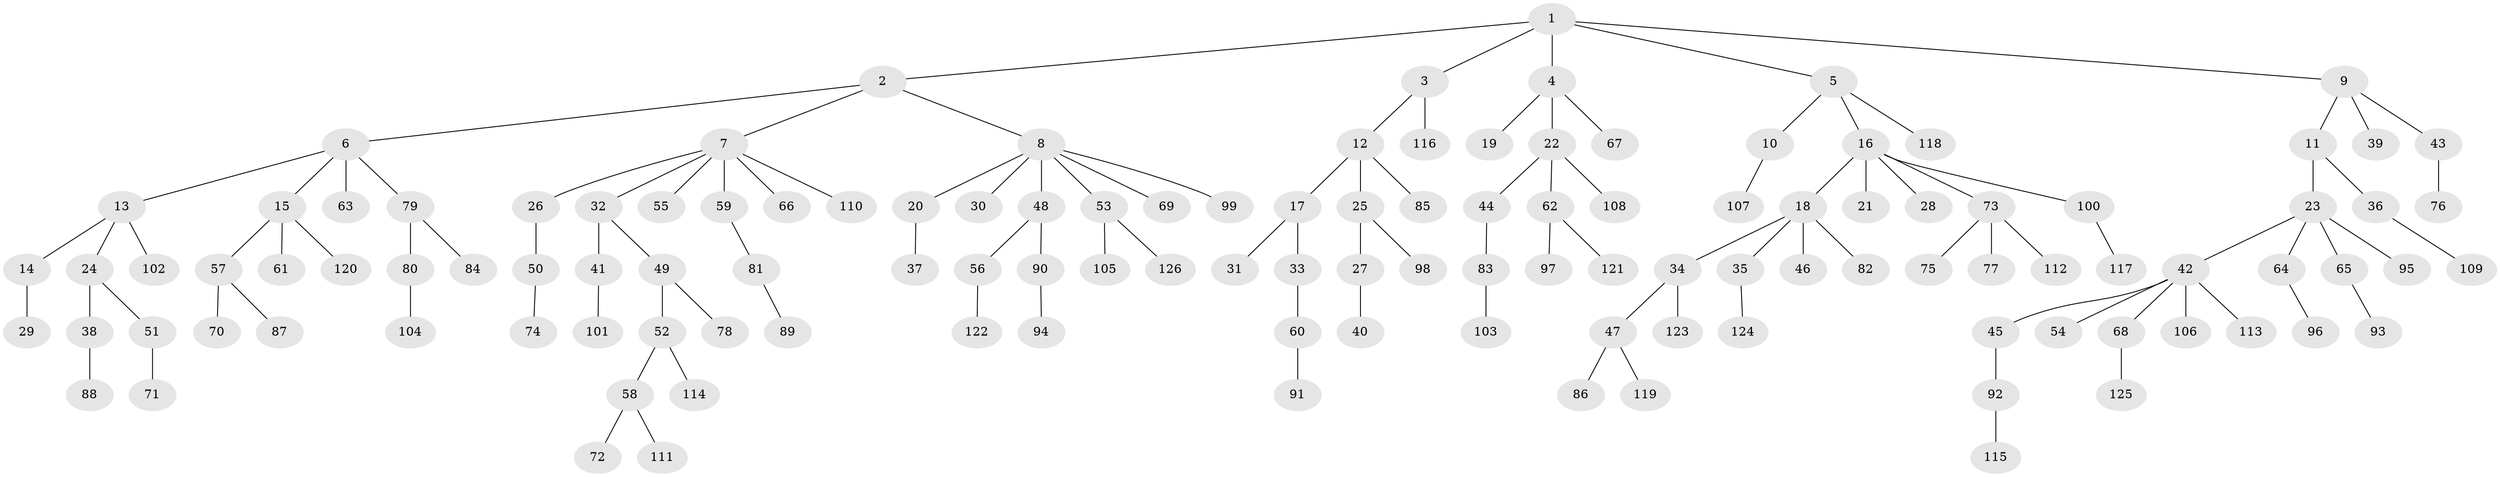 // coarse degree distribution, {5: 0.033707865168539325, 4: 0.06741573033707865, 7: 0.011235955056179775, 2: 0.1797752808988764, 1: 0.5280898876404494, 3: 0.16853932584269662, 6: 0.011235955056179775}
// Generated by graph-tools (version 1.1) at 2025/37/03/04/25 23:37:27]
// undirected, 126 vertices, 125 edges
graph export_dot {
  node [color=gray90,style=filled];
  1;
  2;
  3;
  4;
  5;
  6;
  7;
  8;
  9;
  10;
  11;
  12;
  13;
  14;
  15;
  16;
  17;
  18;
  19;
  20;
  21;
  22;
  23;
  24;
  25;
  26;
  27;
  28;
  29;
  30;
  31;
  32;
  33;
  34;
  35;
  36;
  37;
  38;
  39;
  40;
  41;
  42;
  43;
  44;
  45;
  46;
  47;
  48;
  49;
  50;
  51;
  52;
  53;
  54;
  55;
  56;
  57;
  58;
  59;
  60;
  61;
  62;
  63;
  64;
  65;
  66;
  67;
  68;
  69;
  70;
  71;
  72;
  73;
  74;
  75;
  76;
  77;
  78;
  79;
  80;
  81;
  82;
  83;
  84;
  85;
  86;
  87;
  88;
  89;
  90;
  91;
  92;
  93;
  94;
  95;
  96;
  97;
  98;
  99;
  100;
  101;
  102;
  103;
  104;
  105;
  106;
  107;
  108;
  109;
  110;
  111;
  112;
  113;
  114;
  115;
  116;
  117;
  118;
  119;
  120;
  121;
  122;
  123;
  124;
  125;
  126;
  1 -- 2;
  1 -- 3;
  1 -- 4;
  1 -- 5;
  1 -- 9;
  2 -- 6;
  2 -- 7;
  2 -- 8;
  3 -- 12;
  3 -- 116;
  4 -- 19;
  4 -- 22;
  4 -- 67;
  5 -- 10;
  5 -- 16;
  5 -- 118;
  6 -- 13;
  6 -- 15;
  6 -- 63;
  6 -- 79;
  7 -- 26;
  7 -- 32;
  7 -- 55;
  7 -- 59;
  7 -- 66;
  7 -- 110;
  8 -- 20;
  8 -- 30;
  8 -- 48;
  8 -- 53;
  8 -- 69;
  8 -- 99;
  9 -- 11;
  9 -- 39;
  9 -- 43;
  10 -- 107;
  11 -- 23;
  11 -- 36;
  12 -- 17;
  12 -- 25;
  12 -- 85;
  13 -- 14;
  13 -- 24;
  13 -- 102;
  14 -- 29;
  15 -- 57;
  15 -- 61;
  15 -- 120;
  16 -- 18;
  16 -- 21;
  16 -- 28;
  16 -- 73;
  16 -- 100;
  17 -- 31;
  17 -- 33;
  18 -- 34;
  18 -- 35;
  18 -- 46;
  18 -- 82;
  20 -- 37;
  22 -- 44;
  22 -- 62;
  22 -- 108;
  23 -- 42;
  23 -- 64;
  23 -- 65;
  23 -- 95;
  24 -- 38;
  24 -- 51;
  25 -- 27;
  25 -- 98;
  26 -- 50;
  27 -- 40;
  32 -- 41;
  32 -- 49;
  33 -- 60;
  34 -- 47;
  34 -- 123;
  35 -- 124;
  36 -- 109;
  38 -- 88;
  41 -- 101;
  42 -- 45;
  42 -- 54;
  42 -- 68;
  42 -- 106;
  42 -- 113;
  43 -- 76;
  44 -- 83;
  45 -- 92;
  47 -- 86;
  47 -- 119;
  48 -- 56;
  48 -- 90;
  49 -- 52;
  49 -- 78;
  50 -- 74;
  51 -- 71;
  52 -- 58;
  52 -- 114;
  53 -- 105;
  53 -- 126;
  56 -- 122;
  57 -- 70;
  57 -- 87;
  58 -- 72;
  58 -- 111;
  59 -- 81;
  60 -- 91;
  62 -- 97;
  62 -- 121;
  64 -- 96;
  65 -- 93;
  68 -- 125;
  73 -- 75;
  73 -- 77;
  73 -- 112;
  79 -- 80;
  79 -- 84;
  80 -- 104;
  81 -- 89;
  83 -- 103;
  90 -- 94;
  92 -- 115;
  100 -- 117;
}
